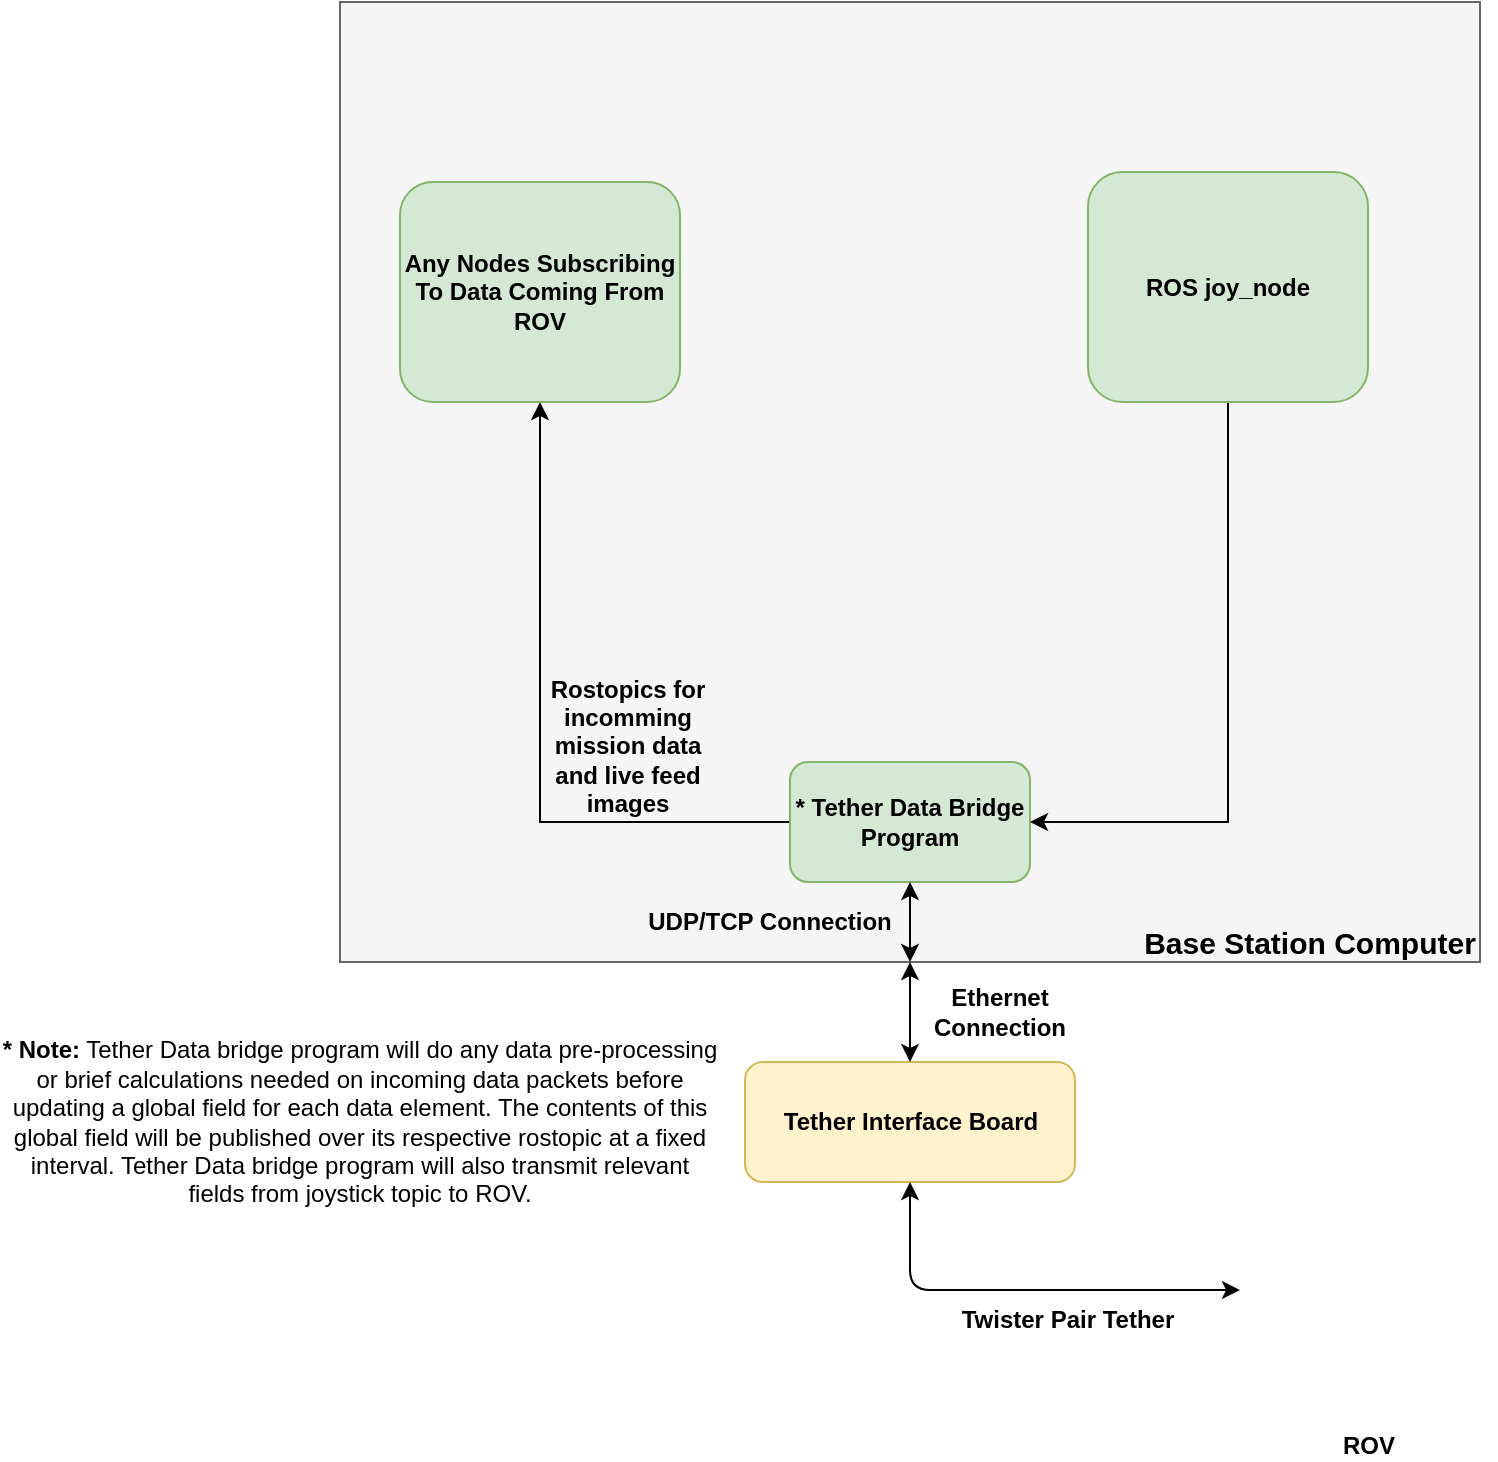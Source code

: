 <mxfile version="12.1.7" type="github" pages="1">
  <diagram id="EKQ9gEYxcX59T3O1TkDX" name="Page-1">
    <mxGraphModel dx="1422" dy="794" grid="1" gridSize="10" guides="1" tooltips="1" connect="1" arrows="1" fold="1" page="1" pageScale="1" pageWidth="1100" pageHeight="850" math="0" shadow="0">
      <root>
        <mxCell id="0"/>
        <mxCell id="1" parent="0"/>
        <mxCell id="-8I91xpcJLSlorf05Vpi-1" value="" style="rounded=0;whiteSpace=wrap;html=1;fillColor=#f5f5f5;strokeColor=#666666;fontColor=#333333;" vertex="1" parent="1">
          <mxGeometry x="310" y="90" width="570" height="480" as="geometry"/>
        </mxCell>
        <mxCell id="-8I91xpcJLSlorf05Vpi-2" value="Base Station Computer" style="text;html=1;strokeColor=none;fillColor=none;align=center;verticalAlign=middle;whiteSpace=wrap;rounded=0;fontStyle=1;fontSize=15;" vertex="1" parent="1">
          <mxGeometry x="710" y="550" width="170" height="20" as="geometry"/>
        </mxCell>
        <mxCell id="-8I91xpcJLSlorf05Vpi-3" value="Tether Interface Board" style="rounded=1;whiteSpace=wrap;html=1;fillColor=#fff2cc;strokeColor=#d6b656;fontStyle=1" vertex="1" parent="1">
          <mxGeometry x="512.5" y="620" width="165" height="60" as="geometry"/>
        </mxCell>
        <mxCell id="-8I91xpcJLSlorf05Vpi-5" value="Ethernet Connection" style="text;html=1;strokeColor=none;fillColor=none;align=center;verticalAlign=middle;whiteSpace=wrap;rounded=0;fontStyle=1" vertex="1" parent="1">
          <mxGeometry x="620" y="585" width="40" height="20" as="geometry"/>
        </mxCell>
        <mxCell id="-8I91xpcJLSlorf05Vpi-6" value="&lt;b&gt;ROV&lt;/b&gt;" style="shape=image;html=1;verticalAlign=top;verticalLabelPosition=bottom;labelBackgroundColor=#ffffff;imageAspect=0;aspect=fixed;image=https://cdn4.iconfinder.com/data/icons/vehicle-set/64/submarine-128.png" vertex="1" parent="1">
          <mxGeometry x="760" y="670" width="128" height="128" as="geometry"/>
        </mxCell>
        <mxCell id="-8I91xpcJLSlorf05Vpi-8" value="Twister Pair Tether" style="text;html=1;strokeColor=none;fillColor=none;align=center;verticalAlign=middle;whiteSpace=wrap;rounded=0;fontStyle=1" vertex="1" parent="1">
          <mxGeometry x="609" y="739" width="130" height="20" as="geometry"/>
        </mxCell>
        <mxCell id="-8I91xpcJLSlorf05Vpi-9" value="" style="endArrow=classic;startArrow=classic;html=1;entryX=0;entryY=0.5;entryDx=0;entryDy=0;exitX=0.5;exitY=1;exitDx=0;exitDy=0;" edge="1" parent="1" source="-8I91xpcJLSlorf05Vpi-3" target="-8I91xpcJLSlorf05Vpi-6">
          <mxGeometry width="50" height="50" relative="1" as="geometry">
            <mxPoint x="530" y="800" as="sourcePoint"/>
            <mxPoint x="580" y="750" as="targetPoint"/>
            <Array as="points">
              <mxPoint x="595" y="734"/>
            </Array>
          </mxGeometry>
        </mxCell>
        <mxCell id="-8I91xpcJLSlorf05Vpi-10" value="" style="endArrow=classic;startArrow=classic;html=1;entryX=0.5;entryY=1;entryDx=0;entryDy=0;exitX=0.5;exitY=0;exitDx=0;exitDy=0;" edge="1" parent="1" source="-8I91xpcJLSlorf05Vpi-3" target="-8I91xpcJLSlorf05Vpi-1">
          <mxGeometry width="50" height="50" relative="1" as="geometry">
            <mxPoint x="390" y="680" as="sourcePoint"/>
            <mxPoint x="440" y="630" as="targetPoint"/>
          </mxGeometry>
        </mxCell>
        <mxCell id="-8I91xpcJLSlorf05Vpi-16" style="edgeStyle=orthogonalEdgeStyle;rounded=0;orthogonalLoop=1;jettySize=auto;html=1;exitX=0;exitY=0.5;exitDx=0;exitDy=0;entryX=0.5;entryY=1;entryDx=0;entryDy=0;" edge="1" parent="1" source="-8I91xpcJLSlorf05Vpi-11" target="-8I91xpcJLSlorf05Vpi-15">
          <mxGeometry relative="1" as="geometry"/>
        </mxCell>
        <mxCell id="-8I91xpcJLSlorf05Vpi-11" value="* Tether Data Bridge Program" style="rounded=1;whiteSpace=wrap;html=1;fillColor=#d5e8d4;strokeColor=#82b366;fontStyle=1" vertex="1" parent="1">
          <mxGeometry x="535" y="470" width="120" height="60" as="geometry"/>
        </mxCell>
        <mxCell id="-8I91xpcJLSlorf05Vpi-12" value="" style="endArrow=classic;startArrow=classic;html=1;exitX=0.5;exitY=1;exitDx=0;exitDy=0;entryX=0.5;entryY=1;entryDx=0;entryDy=0;" edge="1" parent="1" source="-8I91xpcJLSlorf05Vpi-1" target="-8I91xpcJLSlorf05Vpi-11">
          <mxGeometry width="50" height="50" relative="1" as="geometry">
            <mxPoint x="410" y="700" as="sourcePoint"/>
            <mxPoint x="460" y="650" as="targetPoint"/>
          </mxGeometry>
        </mxCell>
        <mxCell id="-8I91xpcJLSlorf05Vpi-13" value="UDP/TCP Connection" style="text;html=1;strokeColor=none;fillColor=none;align=center;verticalAlign=middle;whiteSpace=wrap;rounded=0;fontStyle=1" vertex="1" parent="1">
          <mxGeometry x="460" y="540" width="130" height="20" as="geometry"/>
        </mxCell>
        <mxCell id="-8I91xpcJLSlorf05Vpi-14" value="&lt;b&gt;* Note:&lt;/b&gt; Tether Data bridge program will do any data pre-processing or brief calculations needed on incoming data packets before updating a global field for each data element. The contents of this global field will be published over its respective rostopic at a fixed interval. Tether Data bridge program will also transmit relevant fields from joystick topic to ROV." style="text;html=1;strokeColor=none;fillColor=none;align=center;verticalAlign=middle;whiteSpace=wrap;rounded=0;" vertex="1" parent="1">
          <mxGeometry x="140" y="620" width="360" height="60" as="geometry"/>
        </mxCell>
        <mxCell id="-8I91xpcJLSlorf05Vpi-15" value="Any Nodes Subscribing To Data Coming From ROV" style="rounded=1;whiteSpace=wrap;html=1;fillColor=#d5e8d4;strokeColor=#82b366;fontStyle=1" vertex="1" parent="1">
          <mxGeometry x="340" y="180" width="140" height="110" as="geometry"/>
        </mxCell>
        <mxCell id="-8I91xpcJLSlorf05Vpi-17" value="Rostopics for incomming mission data and live feed images" style="text;html=1;strokeColor=none;fillColor=none;align=center;verticalAlign=middle;whiteSpace=wrap;rounded=0;fontStyle=1" vertex="1" parent="1">
          <mxGeometry x="414" y="457" width="80" height="10" as="geometry"/>
        </mxCell>
        <mxCell id="-8I91xpcJLSlorf05Vpi-21" style="edgeStyle=orthogonalEdgeStyle;rounded=0;orthogonalLoop=1;jettySize=auto;html=1;exitX=0.5;exitY=1;exitDx=0;exitDy=0;entryX=1;entryY=0.5;entryDx=0;entryDy=0;" edge="1" parent="1" source="-8I91xpcJLSlorf05Vpi-20" target="-8I91xpcJLSlorf05Vpi-11">
          <mxGeometry relative="1" as="geometry"/>
        </mxCell>
        <mxCell id="-8I91xpcJLSlorf05Vpi-20" value="ROS joy_node" style="rounded=1;whiteSpace=wrap;html=1;fillColor=#d5e8d4;strokeColor=#82b366;fontStyle=1" vertex="1" parent="1">
          <mxGeometry x="684" y="175" width="140" height="115" as="geometry"/>
        </mxCell>
      </root>
    </mxGraphModel>
  </diagram>
</mxfile>
